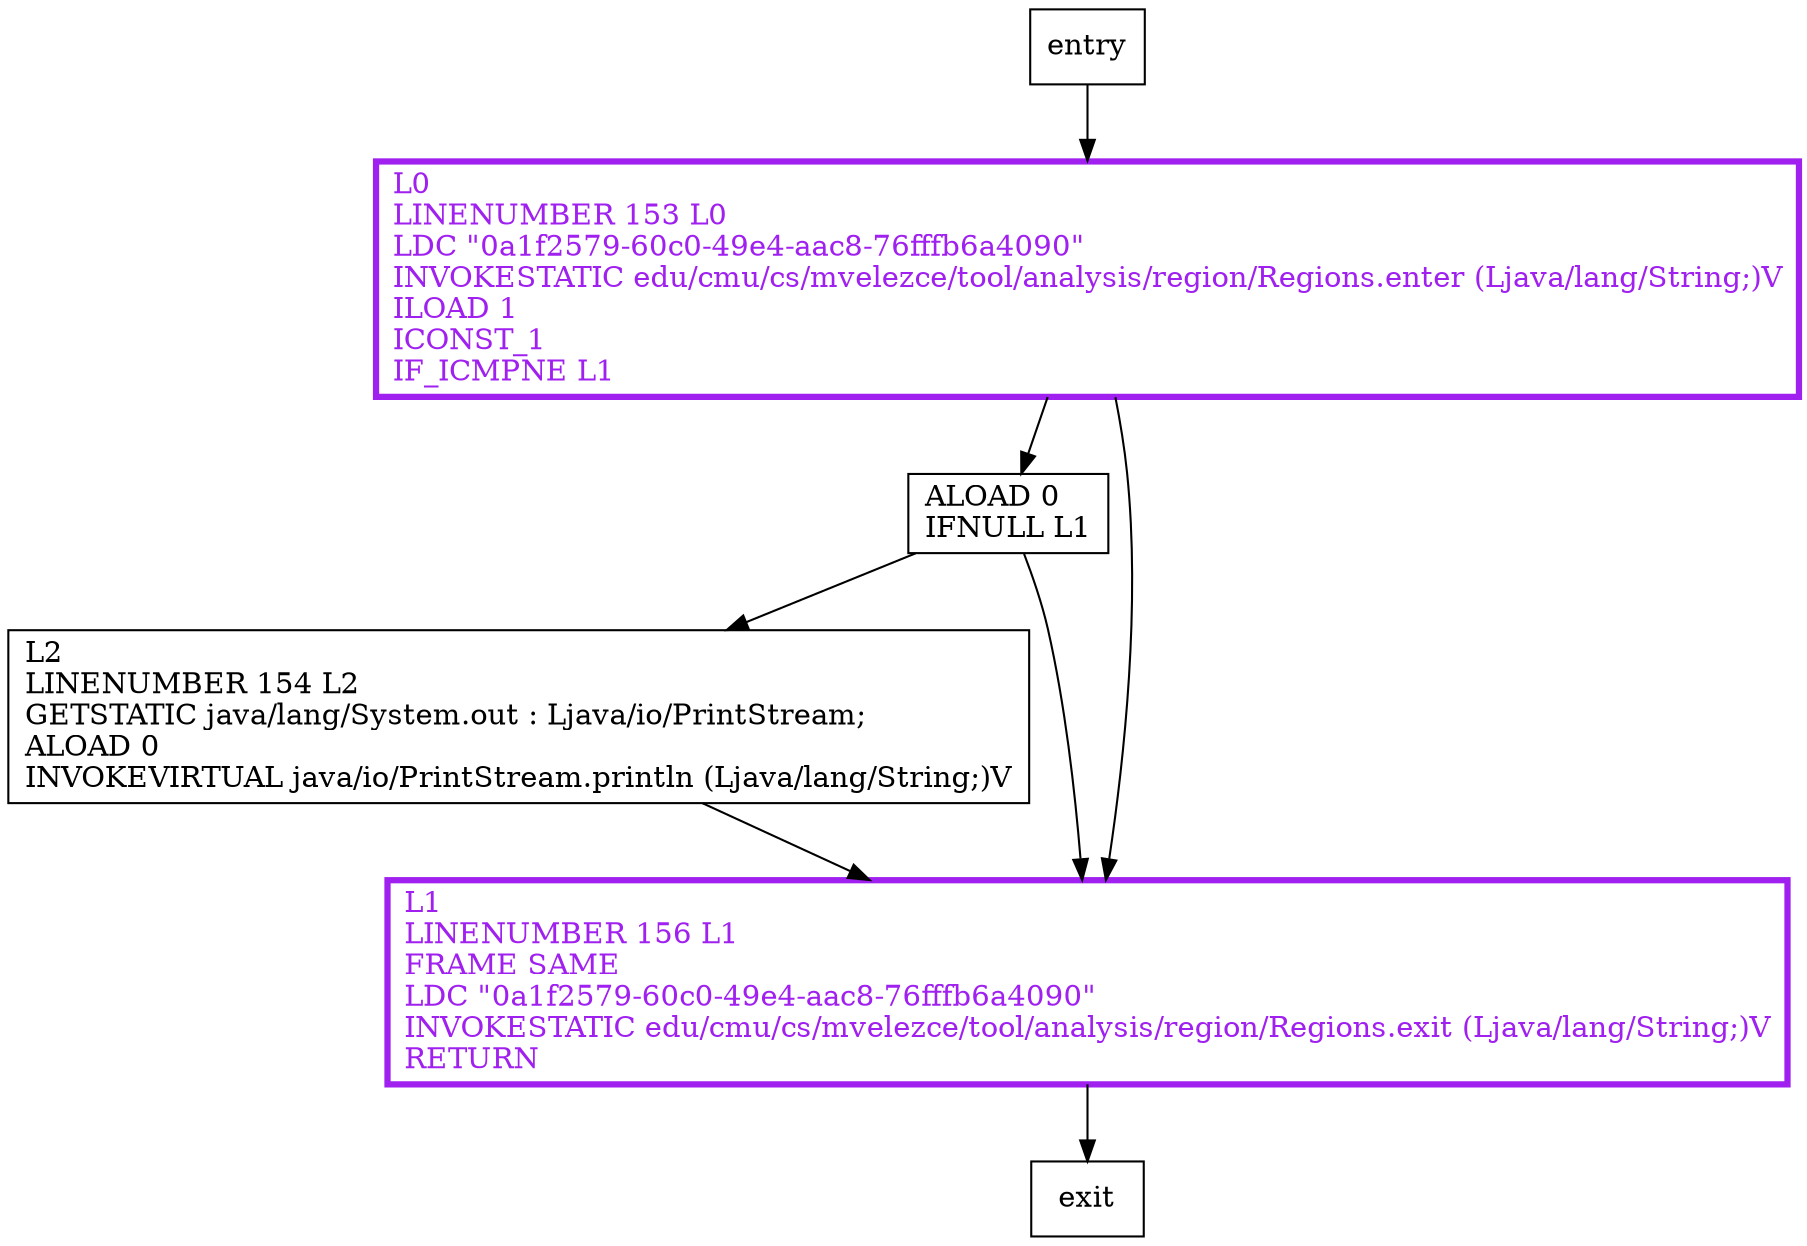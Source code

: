 digraph printOut {
node [shape=record];
362864005 [label="L0\lLINENUMBER 153 L0\lLDC \"0a1f2579-60c0-49e4-aac8-76fffb6a4090\"\lINVOKESTATIC edu/cmu/cs/mvelezce/tool/analysis/region/Regions.enter (Ljava/lang/String;)V\lILOAD 1\lICONST_1\lIF_ICMPNE L1\l"];
1924789932 [label="ALOAD 0\lIFNULL L1\l"];
1625763936 [label="L2\lLINENUMBER 154 L2\lGETSTATIC java/lang/System.out : Ljava/io/PrintStream;\lALOAD 0\lINVOKEVIRTUAL java/io/PrintStream.println (Ljava/lang/String;)V\l"];
1566341887 [label="L1\lLINENUMBER 156 L1\lFRAME SAME\lLDC \"0a1f2579-60c0-49e4-aac8-76fffb6a4090\"\lINVOKESTATIC edu/cmu/cs/mvelezce/tool/analysis/region/Regions.exit (Ljava/lang/String;)V\lRETURN\l"];
entry;
exit;
entry -> 362864005;
362864005 -> 1924789932;
362864005 -> 1566341887;
1924789932 -> 1625763936;
1924789932 -> 1566341887;
1625763936 -> 1566341887;
1566341887 -> exit;
362864005[fontcolor="purple", penwidth=3, color="purple"];
1566341887[fontcolor="purple", penwidth=3, color="purple"];
}
